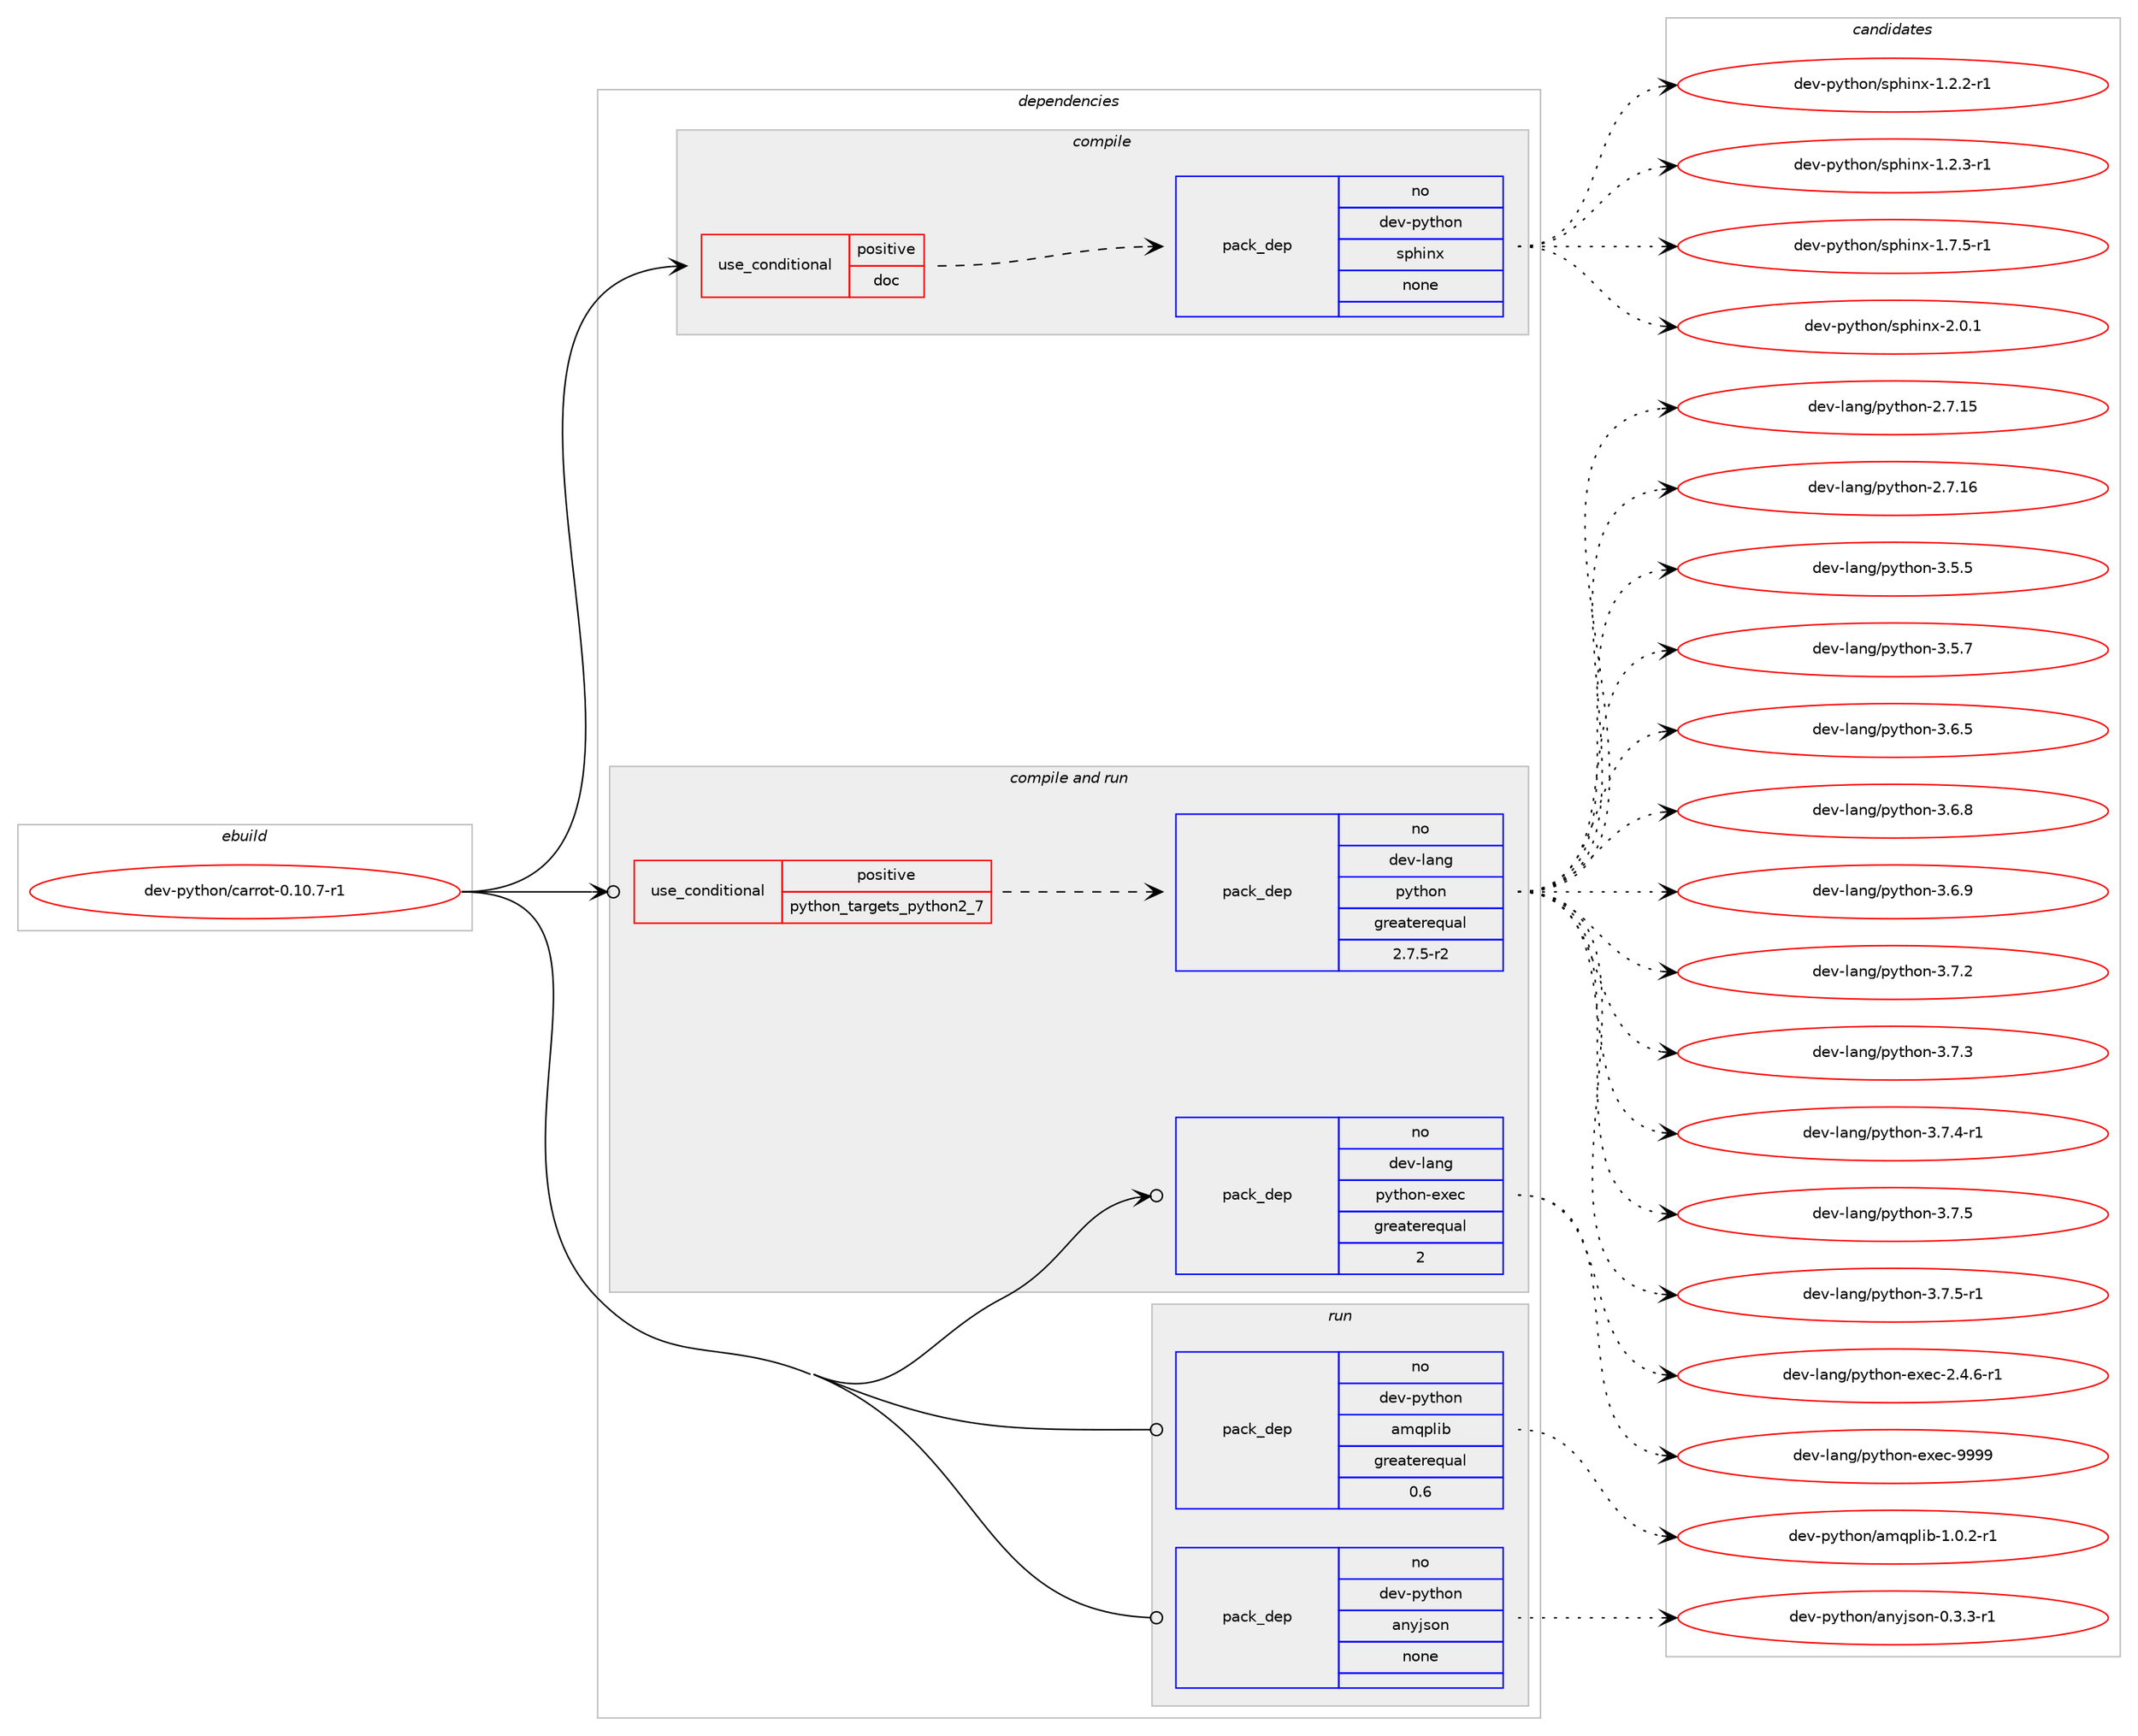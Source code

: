 digraph prolog {

# *************
# Graph options
# *************

newrank=true;
concentrate=true;
compound=true;
graph [rankdir=LR,fontname=Helvetica,fontsize=10,ranksep=1.5];#, ranksep=2.5, nodesep=0.2];
edge  [arrowhead=vee];
node  [fontname=Helvetica,fontsize=10];

# **********
# The ebuild
# **********

subgraph cluster_leftcol {
color=gray;
rank=same;
label=<<i>ebuild</i>>;
id [label="dev-python/carrot-0.10.7-r1", color=red, width=4, href="../dev-python/carrot-0.10.7-r1.svg"];
}

# ****************
# The dependencies
# ****************

subgraph cluster_midcol {
color=gray;
label=<<i>dependencies</i>>;
subgraph cluster_compile {
fillcolor="#eeeeee";
style=filled;
label=<<i>compile</i>>;
subgraph cond137261 {
dependency598030 [label=<<TABLE BORDER="0" CELLBORDER="1" CELLSPACING="0" CELLPADDING="4"><TR><TD ROWSPAN="3" CELLPADDING="10">use_conditional</TD></TR><TR><TD>positive</TD></TR><TR><TD>doc</TD></TR></TABLE>>, shape=none, color=red];
subgraph pack448990 {
dependency598031 [label=<<TABLE BORDER="0" CELLBORDER="1" CELLSPACING="0" CELLPADDING="4" WIDTH="220"><TR><TD ROWSPAN="6" CELLPADDING="30">pack_dep</TD></TR><TR><TD WIDTH="110">no</TD></TR><TR><TD>dev-python</TD></TR><TR><TD>sphinx</TD></TR><TR><TD>none</TD></TR><TR><TD></TD></TR></TABLE>>, shape=none, color=blue];
}
dependency598030:e -> dependency598031:w [weight=20,style="dashed",arrowhead="vee"];
}
id:e -> dependency598030:w [weight=20,style="solid",arrowhead="vee"];
}
subgraph cluster_compileandrun {
fillcolor="#eeeeee";
style=filled;
label=<<i>compile and run</i>>;
subgraph cond137262 {
dependency598032 [label=<<TABLE BORDER="0" CELLBORDER="1" CELLSPACING="0" CELLPADDING="4"><TR><TD ROWSPAN="3" CELLPADDING="10">use_conditional</TD></TR><TR><TD>positive</TD></TR><TR><TD>python_targets_python2_7</TD></TR></TABLE>>, shape=none, color=red];
subgraph pack448991 {
dependency598033 [label=<<TABLE BORDER="0" CELLBORDER="1" CELLSPACING="0" CELLPADDING="4" WIDTH="220"><TR><TD ROWSPAN="6" CELLPADDING="30">pack_dep</TD></TR><TR><TD WIDTH="110">no</TD></TR><TR><TD>dev-lang</TD></TR><TR><TD>python</TD></TR><TR><TD>greaterequal</TD></TR><TR><TD>2.7.5-r2</TD></TR></TABLE>>, shape=none, color=blue];
}
dependency598032:e -> dependency598033:w [weight=20,style="dashed",arrowhead="vee"];
}
id:e -> dependency598032:w [weight=20,style="solid",arrowhead="odotvee"];
subgraph pack448992 {
dependency598034 [label=<<TABLE BORDER="0" CELLBORDER="1" CELLSPACING="0" CELLPADDING="4" WIDTH="220"><TR><TD ROWSPAN="6" CELLPADDING="30">pack_dep</TD></TR><TR><TD WIDTH="110">no</TD></TR><TR><TD>dev-lang</TD></TR><TR><TD>python-exec</TD></TR><TR><TD>greaterequal</TD></TR><TR><TD>2</TD></TR></TABLE>>, shape=none, color=blue];
}
id:e -> dependency598034:w [weight=20,style="solid",arrowhead="odotvee"];
}
subgraph cluster_run {
fillcolor="#eeeeee";
style=filled;
label=<<i>run</i>>;
subgraph pack448993 {
dependency598035 [label=<<TABLE BORDER="0" CELLBORDER="1" CELLSPACING="0" CELLPADDING="4" WIDTH="220"><TR><TD ROWSPAN="6" CELLPADDING="30">pack_dep</TD></TR><TR><TD WIDTH="110">no</TD></TR><TR><TD>dev-python</TD></TR><TR><TD>amqplib</TD></TR><TR><TD>greaterequal</TD></TR><TR><TD>0.6</TD></TR></TABLE>>, shape=none, color=blue];
}
id:e -> dependency598035:w [weight=20,style="solid",arrowhead="odot"];
subgraph pack448994 {
dependency598036 [label=<<TABLE BORDER="0" CELLBORDER="1" CELLSPACING="0" CELLPADDING="4" WIDTH="220"><TR><TD ROWSPAN="6" CELLPADDING="30">pack_dep</TD></TR><TR><TD WIDTH="110">no</TD></TR><TR><TD>dev-python</TD></TR><TR><TD>anyjson</TD></TR><TR><TD>none</TD></TR><TR><TD></TD></TR></TABLE>>, shape=none, color=blue];
}
id:e -> dependency598036:w [weight=20,style="solid",arrowhead="odot"];
}
}

# **************
# The candidates
# **************

subgraph cluster_choices {
rank=same;
color=gray;
label=<<i>candidates</i>>;

subgraph choice448990 {
color=black;
nodesep=1;
choice10010111845112121116104111110471151121041051101204549465046504511449 [label="dev-python/sphinx-1.2.2-r1", color=red, width=4,href="../dev-python/sphinx-1.2.2-r1.svg"];
choice10010111845112121116104111110471151121041051101204549465046514511449 [label="dev-python/sphinx-1.2.3-r1", color=red, width=4,href="../dev-python/sphinx-1.2.3-r1.svg"];
choice10010111845112121116104111110471151121041051101204549465546534511449 [label="dev-python/sphinx-1.7.5-r1", color=red, width=4,href="../dev-python/sphinx-1.7.5-r1.svg"];
choice1001011184511212111610411111047115112104105110120455046484649 [label="dev-python/sphinx-2.0.1", color=red, width=4,href="../dev-python/sphinx-2.0.1.svg"];
dependency598031:e -> choice10010111845112121116104111110471151121041051101204549465046504511449:w [style=dotted,weight="100"];
dependency598031:e -> choice10010111845112121116104111110471151121041051101204549465046514511449:w [style=dotted,weight="100"];
dependency598031:e -> choice10010111845112121116104111110471151121041051101204549465546534511449:w [style=dotted,weight="100"];
dependency598031:e -> choice1001011184511212111610411111047115112104105110120455046484649:w [style=dotted,weight="100"];
}
subgraph choice448991 {
color=black;
nodesep=1;
choice10010111845108971101034711212111610411111045504655464953 [label="dev-lang/python-2.7.15", color=red, width=4,href="../dev-lang/python-2.7.15.svg"];
choice10010111845108971101034711212111610411111045504655464954 [label="dev-lang/python-2.7.16", color=red, width=4,href="../dev-lang/python-2.7.16.svg"];
choice100101118451089711010347112121116104111110455146534653 [label="dev-lang/python-3.5.5", color=red, width=4,href="../dev-lang/python-3.5.5.svg"];
choice100101118451089711010347112121116104111110455146534655 [label="dev-lang/python-3.5.7", color=red, width=4,href="../dev-lang/python-3.5.7.svg"];
choice100101118451089711010347112121116104111110455146544653 [label="dev-lang/python-3.6.5", color=red, width=4,href="../dev-lang/python-3.6.5.svg"];
choice100101118451089711010347112121116104111110455146544656 [label="dev-lang/python-3.6.8", color=red, width=4,href="../dev-lang/python-3.6.8.svg"];
choice100101118451089711010347112121116104111110455146544657 [label="dev-lang/python-3.6.9", color=red, width=4,href="../dev-lang/python-3.6.9.svg"];
choice100101118451089711010347112121116104111110455146554650 [label="dev-lang/python-3.7.2", color=red, width=4,href="../dev-lang/python-3.7.2.svg"];
choice100101118451089711010347112121116104111110455146554651 [label="dev-lang/python-3.7.3", color=red, width=4,href="../dev-lang/python-3.7.3.svg"];
choice1001011184510897110103471121211161041111104551465546524511449 [label="dev-lang/python-3.7.4-r1", color=red, width=4,href="../dev-lang/python-3.7.4-r1.svg"];
choice100101118451089711010347112121116104111110455146554653 [label="dev-lang/python-3.7.5", color=red, width=4,href="../dev-lang/python-3.7.5.svg"];
choice1001011184510897110103471121211161041111104551465546534511449 [label="dev-lang/python-3.7.5-r1", color=red, width=4,href="../dev-lang/python-3.7.5-r1.svg"];
dependency598033:e -> choice10010111845108971101034711212111610411111045504655464953:w [style=dotted,weight="100"];
dependency598033:e -> choice10010111845108971101034711212111610411111045504655464954:w [style=dotted,weight="100"];
dependency598033:e -> choice100101118451089711010347112121116104111110455146534653:w [style=dotted,weight="100"];
dependency598033:e -> choice100101118451089711010347112121116104111110455146534655:w [style=dotted,weight="100"];
dependency598033:e -> choice100101118451089711010347112121116104111110455146544653:w [style=dotted,weight="100"];
dependency598033:e -> choice100101118451089711010347112121116104111110455146544656:w [style=dotted,weight="100"];
dependency598033:e -> choice100101118451089711010347112121116104111110455146544657:w [style=dotted,weight="100"];
dependency598033:e -> choice100101118451089711010347112121116104111110455146554650:w [style=dotted,weight="100"];
dependency598033:e -> choice100101118451089711010347112121116104111110455146554651:w [style=dotted,weight="100"];
dependency598033:e -> choice1001011184510897110103471121211161041111104551465546524511449:w [style=dotted,weight="100"];
dependency598033:e -> choice100101118451089711010347112121116104111110455146554653:w [style=dotted,weight="100"];
dependency598033:e -> choice1001011184510897110103471121211161041111104551465546534511449:w [style=dotted,weight="100"];
}
subgraph choice448992 {
color=black;
nodesep=1;
choice10010111845108971101034711212111610411111045101120101994550465246544511449 [label="dev-lang/python-exec-2.4.6-r1", color=red, width=4,href="../dev-lang/python-exec-2.4.6-r1.svg"];
choice10010111845108971101034711212111610411111045101120101994557575757 [label="dev-lang/python-exec-9999", color=red, width=4,href="../dev-lang/python-exec-9999.svg"];
dependency598034:e -> choice10010111845108971101034711212111610411111045101120101994550465246544511449:w [style=dotted,weight="100"];
dependency598034:e -> choice10010111845108971101034711212111610411111045101120101994557575757:w [style=dotted,weight="100"];
}
subgraph choice448993 {
color=black;
nodesep=1;
choice100101118451121211161041111104797109113112108105984549464846504511449 [label="dev-python/amqplib-1.0.2-r1", color=red, width=4,href="../dev-python/amqplib-1.0.2-r1.svg"];
dependency598035:e -> choice100101118451121211161041111104797109113112108105984549464846504511449:w [style=dotted,weight="100"];
}
subgraph choice448994 {
color=black;
nodesep=1;
choice1001011184511212111610411111047971101211061151111104548465146514511449 [label="dev-python/anyjson-0.3.3-r1", color=red, width=4,href="../dev-python/anyjson-0.3.3-r1.svg"];
dependency598036:e -> choice1001011184511212111610411111047971101211061151111104548465146514511449:w [style=dotted,weight="100"];
}
}

}
